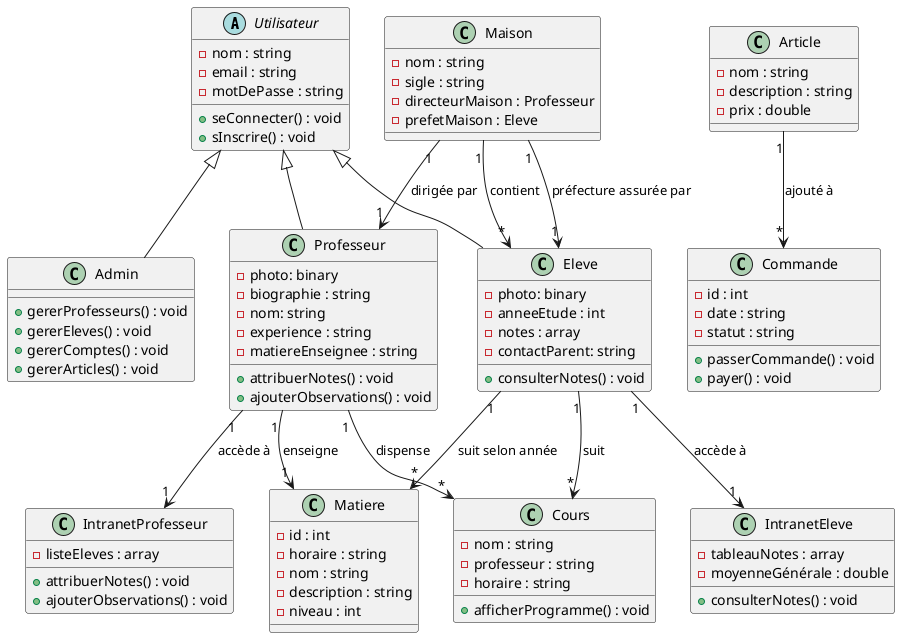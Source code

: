 @startuml

' Déclaration des classes abstraites et des utilisateurs
abstract class Utilisateur {
   
    - nom : string
    - email : string
    - motDePasse : string
    + seConnecter() : void
    + sInscrire() : void
}

class Eleve {
    - photo: binary
    - anneeEtude : int
    - notes : array
    - contactParent: string
    + consulterNotes() : void
}

class Professeur {
    - photo: binary
    - biographie : string
    - nom: string
    - experience : string
    - matiereEnseignee : string
    + attribuerNotes() : void
    + ajouterObservations() : void
}

class Admin {
    + gererProfesseurs() : void
    + gererEleves() : void
    + gererComptes() : void
    + gererArticles() : void
}

' Relations entre les classes Utilisateur et ses sous-classes
Utilisateur <|-- Eleve
Utilisateur <|-- Professeur
Utilisateur <|-- Admin

' Classe Maison
class Maison {
    - nom : string
    - sigle : string
    - directeurMaison : Professeur
    - prefetMaison : Eleve
}

' Relation entre Maison et Eleve
Maison "1" --> "*" Eleve : "contient"
Maison "1" --> "1" Professeur : "dirigée par"
Maison "1" --> "1" Eleve : "préfecture assurée par"

' Classe Matiere
class Matiere {
    - id : int
    - horaire : string
    - nom : string
    - description : string
    - niveau : int
}

' Un élève a plusieurs matières selon son année d'étude
Eleve "1" --> "*" Matiere : "suit selon année"

' Un professeur enseigne une seule matière
Professeur "1" --> "1" Matiere : "enseigne"

' Classe Cours
class Cours {
    - nom : string
    - professeur : string
    - horaire : string
    + afficherProgramme() : void
}
' Un élève a plusieurs Cours selon son année d'étude
Eleve "1" --> "*" Cours : "suit "


' Un professeur dispense plusieurs Cours
Professeur "1" --> "*" Cours : "dispense"

' Classe Boutique
class Article {
    - nom : string
    - description : string
    - prix : double
}

class Commande {
    - id : int
    - date : string 
    - statut : string
    + passerCommande() : void
    + payer() : void
}


' Relation entre Article et Commande
Article "1" --> "*" Commande : "ajouté à"

' Intranet Élève et Professeur
class IntranetEleve {
    - tableauNotes : array
    - moyenneGénérale : double
    + consulterNotes() : void
}

class IntranetProfesseur {
    - listeEleves : array
    + attribuerNotes() : void
    + ajouterObservations() : void
}

' Relation entre Eleve et IntranetEleve
Eleve "1" --> "1" IntranetEleve : "accède à"

' Relation entre Professeur et IntranetProfesseur
Professeur "1" --> "1" IntranetProfesseur : "accède à"



@enduml
